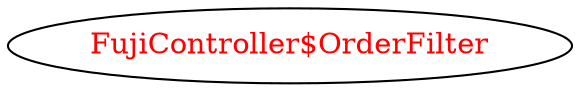 digraph dependencyGraph {
 concentrate=true;
 ranksep="2.0";
 rankdir="LR"; 
 splines="ortho";
"FujiController$OrderFilter" [fontcolor="red"];
}